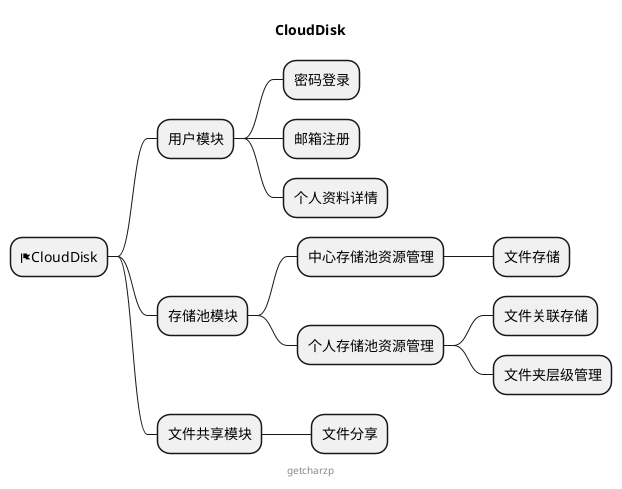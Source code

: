 @startmindmap

title CloudDisk

* <&flag>CloudDisk
** 用户模块
*** 密码登录
*** 邮箱注册
*** 个人资料详情
** 存储池模块
*** 中心存储池资源管理
**** 文件存储
*** 个人存储池资源管理
**** 文件关联存储
**** 文件夹层级管理
** 文件共享模块
*** 文件分享

center footer getcharzp

@endmindmap
